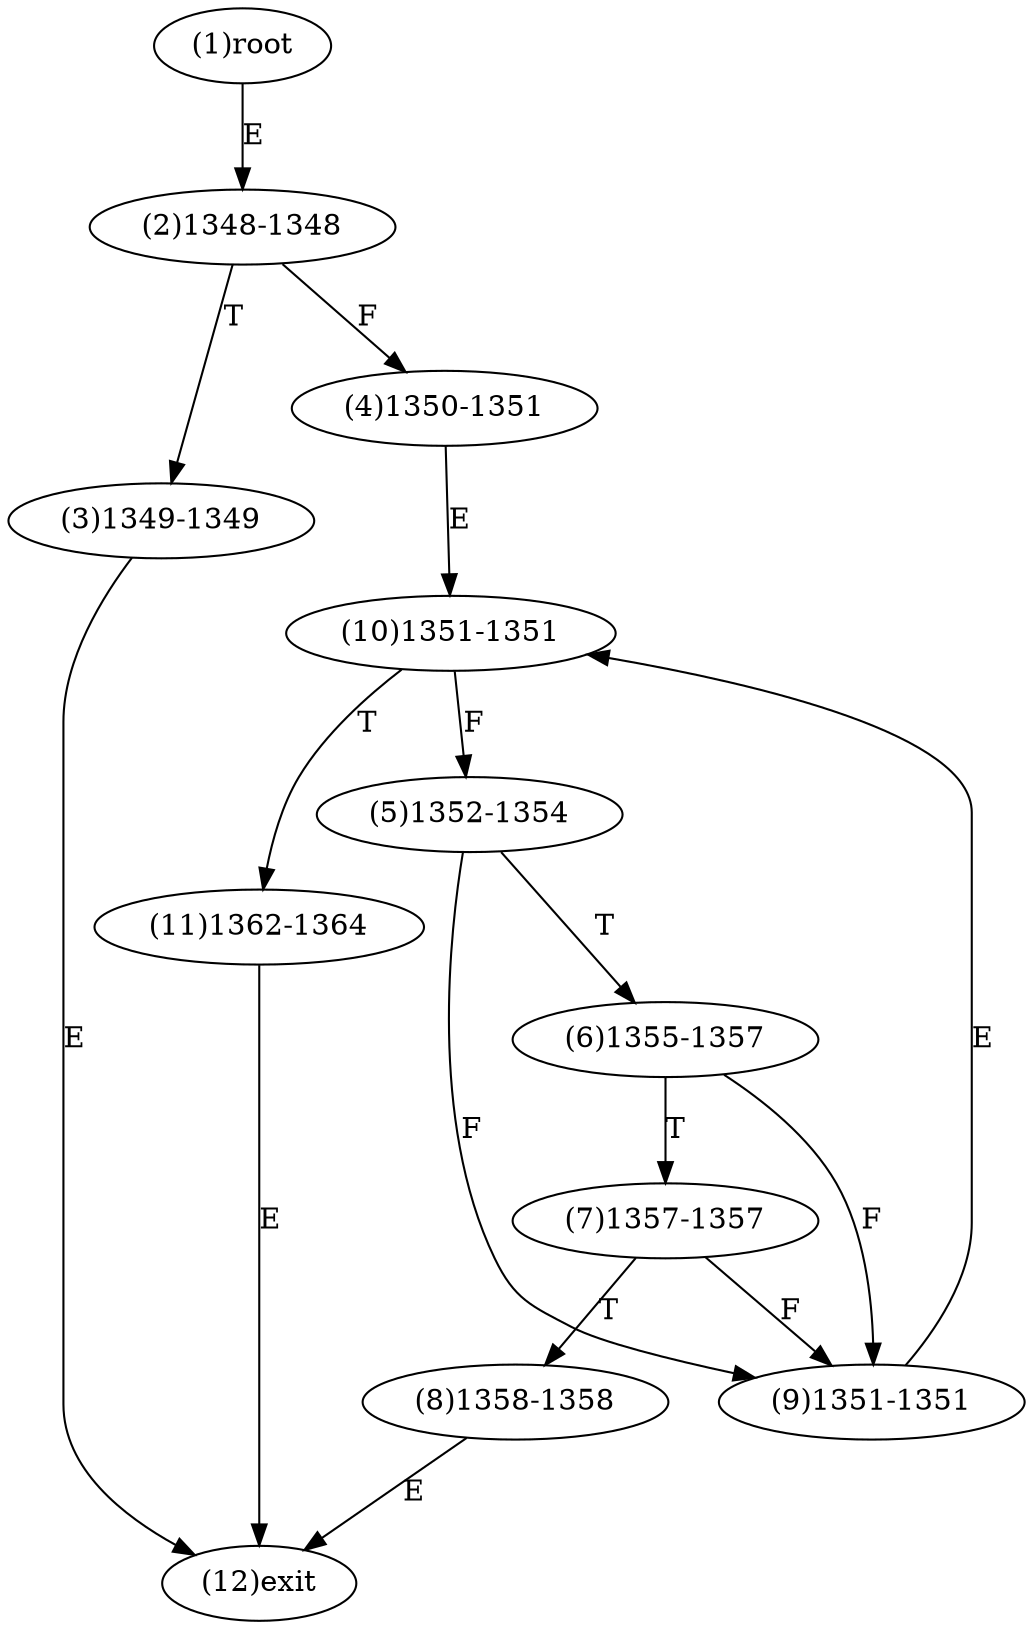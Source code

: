 digraph "" { 
1[ label="(1)root"];
2[ label="(2)1348-1348"];
3[ label="(3)1349-1349"];
4[ label="(4)1350-1351"];
5[ label="(5)1352-1354"];
6[ label="(6)1355-1357"];
7[ label="(7)1357-1357"];
8[ label="(8)1358-1358"];
9[ label="(9)1351-1351"];
10[ label="(10)1351-1351"];
11[ label="(11)1362-1364"];
12[ label="(12)exit"];
1->2[ label="E"];
2->4[ label="F"];
2->3[ label="T"];
3->12[ label="E"];
4->10[ label="E"];
5->9[ label="F"];
5->6[ label="T"];
6->9[ label="F"];
6->7[ label="T"];
7->9[ label="F"];
7->8[ label="T"];
8->12[ label="E"];
9->10[ label="E"];
10->5[ label="F"];
10->11[ label="T"];
11->12[ label="E"];
}